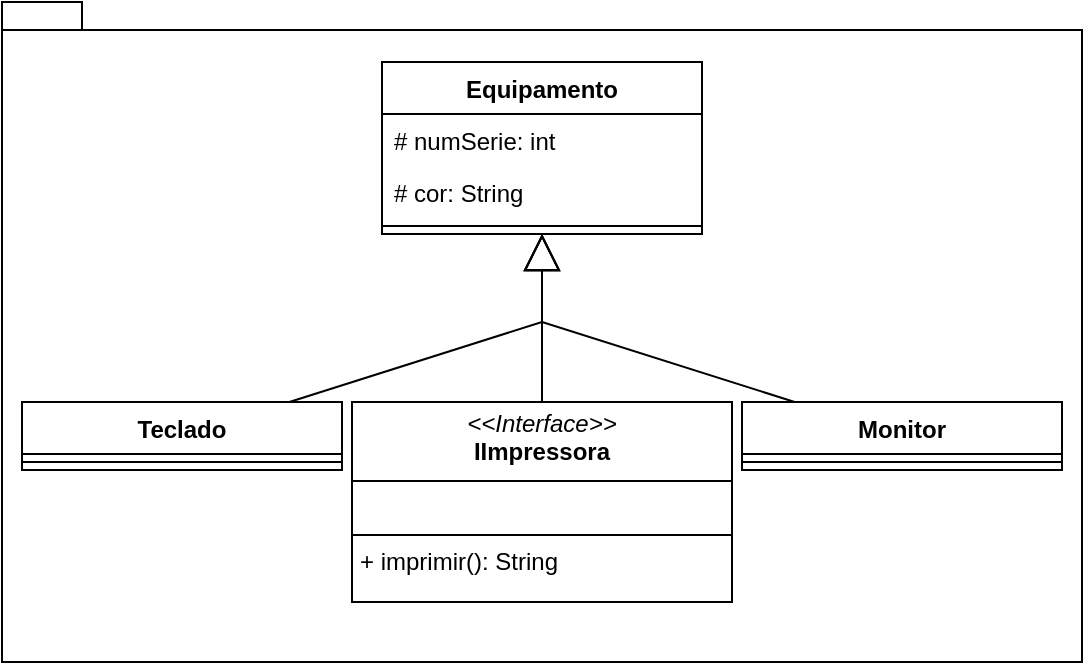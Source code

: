 <mxfile version="24.6.4" type="github">
  <diagram name="Página-1" id="XgC9oCtSY7bUiAqIU9c2">
    <mxGraphModel dx="814" dy="473" grid="1" gridSize="10" guides="1" tooltips="1" connect="1" arrows="1" fold="1" page="1" pageScale="1" pageWidth="827" pageHeight="1169" math="0" shadow="0">
      <root>
        <mxCell id="0" />
        <mxCell id="1" parent="0" />
        <mxCell id="4flxzomesag24Jcf1qUe-21" value="" style="shape=folder;fontStyle=1;spacingTop=10;tabWidth=40;tabHeight=14;tabPosition=left;html=1;whiteSpace=wrap;" vertex="1" parent="1">
          <mxGeometry y="70" width="540" height="330" as="geometry" />
        </mxCell>
        <mxCell id="4flxzomesag24Jcf1qUe-1" value="Equipamento" style="swimlane;fontStyle=1;align=center;verticalAlign=top;childLayout=stackLayout;horizontal=1;startSize=26;horizontalStack=0;resizeParent=1;resizeParentMax=0;resizeLast=0;collapsible=1;marginBottom=0;whiteSpace=wrap;html=1;" vertex="1" parent="1">
          <mxGeometry x="190" y="100" width="160" height="86" as="geometry" />
        </mxCell>
        <mxCell id="4flxzomesag24Jcf1qUe-2" value="# numSerie: int" style="text;strokeColor=none;fillColor=none;align=left;verticalAlign=top;spacingLeft=4;spacingRight=4;overflow=hidden;rotatable=0;points=[[0,0.5],[1,0.5]];portConstraint=eastwest;whiteSpace=wrap;html=1;" vertex="1" parent="4flxzomesag24Jcf1qUe-1">
          <mxGeometry y="26" width="160" height="26" as="geometry" />
        </mxCell>
        <mxCell id="4flxzomesag24Jcf1qUe-5" value="# cor: String" style="text;strokeColor=none;fillColor=none;align=left;verticalAlign=top;spacingLeft=4;spacingRight=4;overflow=hidden;rotatable=0;points=[[0,0.5],[1,0.5]];portConstraint=eastwest;whiteSpace=wrap;html=1;" vertex="1" parent="4flxzomesag24Jcf1qUe-1">
          <mxGeometry y="52" width="160" height="26" as="geometry" />
        </mxCell>
        <mxCell id="4flxzomesag24Jcf1qUe-3" value="" style="line;strokeWidth=1;fillColor=none;align=left;verticalAlign=middle;spacingTop=-1;spacingLeft=3;spacingRight=3;rotatable=0;labelPosition=right;points=[];portConstraint=eastwest;strokeColor=inherit;" vertex="1" parent="4flxzomesag24Jcf1qUe-1">
          <mxGeometry y="78" width="160" height="8" as="geometry" />
        </mxCell>
        <mxCell id="4flxzomesag24Jcf1qUe-6" value="Teclado" style="swimlane;fontStyle=1;align=center;verticalAlign=top;childLayout=stackLayout;horizontal=1;startSize=26;horizontalStack=0;resizeParent=1;resizeParentMax=0;resizeLast=0;collapsible=1;marginBottom=0;whiteSpace=wrap;html=1;" vertex="1" parent="1">
          <mxGeometry x="10" y="270" width="160" height="34" as="geometry" />
        </mxCell>
        <mxCell id="4flxzomesag24Jcf1qUe-9" value="" style="line;strokeWidth=1;fillColor=none;align=left;verticalAlign=middle;spacingTop=-1;spacingLeft=3;spacingRight=3;rotatable=0;labelPosition=right;points=[];portConstraint=eastwest;strokeColor=inherit;" vertex="1" parent="4flxzomesag24Jcf1qUe-6">
          <mxGeometry y="26" width="160" height="8" as="geometry" />
        </mxCell>
        <mxCell id="4flxzomesag24Jcf1qUe-14" value="Monitor" style="swimlane;fontStyle=1;align=center;verticalAlign=top;childLayout=stackLayout;horizontal=1;startSize=26;horizontalStack=0;resizeParent=1;resizeParentMax=0;resizeLast=0;collapsible=1;marginBottom=0;whiteSpace=wrap;html=1;" vertex="1" parent="1">
          <mxGeometry x="370" y="270" width="160" height="34" as="geometry" />
        </mxCell>
        <mxCell id="4flxzomesag24Jcf1qUe-17" value="" style="line;strokeWidth=1;fillColor=none;align=left;verticalAlign=middle;spacingTop=-1;spacingLeft=3;spacingRight=3;rotatable=0;labelPosition=right;points=[];portConstraint=eastwest;strokeColor=inherit;" vertex="1" parent="4flxzomesag24Jcf1qUe-14">
          <mxGeometry y="26" width="160" height="8" as="geometry" />
        </mxCell>
        <mxCell id="4flxzomesag24Jcf1qUe-18" value="" style="endArrow=block;endSize=16;endFill=0;html=1;rounded=0;" edge="1" parent="1" source="4flxzomesag24Jcf1qUe-6" target="4flxzomesag24Jcf1qUe-1">
          <mxGeometry width="160" relative="1" as="geometry">
            <mxPoint x="330" y="250" as="sourcePoint" />
            <mxPoint x="490" y="250" as="targetPoint" />
            <Array as="points">
              <mxPoint x="270" y="230" />
            </Array>
          </mxGeometry>
        </mxCell>
        <mxCell id="4flxzomesag24Jcf1qUe-19" value="" style="endArrow=block;endSize=16;endFill=0;html=1;rounded=0;" edge="1" parent="1" source="4flxzomesag24Jcf1qUe-22" target="4flxzomesag24Jcf1qUe-1">
          <mxGeometry width="160" relative="1" as="geometry">
            <mxPoint x="270" y="270" as="sourcePoint" />
            <mxPoint x="247" y="196" as="targetPoint" />
          </mxGeometry>
        </mxCell>
        <mxCell id="4flxzomesag24Jcf1qUe-20" value="" style="endArrow=block;endSize=16;endFill=0;html=1;rounded=0;" edge="1" parent="1" source="4flxzomesag24Jcf1qUe-14" target="4flxzomesag24Jcf1qUe-1">
          <mxGeometry width="160" relative="1" as="geometry">
            <mxPoint x="135" y="290" as="sourcePoint" />
            <mxPoint x="257" y="206" as="targetPoint" />
            <Array as="points">
              <mxPoint x="270" y="230" />
            </Array>
          </mxGeometry>
        </mxCell>
        <mxCell id="4flxzomesag24Jcf1qUe-22" value="&lt;p style=&quot;margin:0px;margin-top:4px;text-align:center;&quot;&gt;&lt;i&gt;&amp;lt;&amp;lt;Interface&amp;gt;&amp;gt;&lt;/i&gt;&lt;br&gt;&lt;b&gt;IImpressora&lt;/b&gt;&lt;/p&gt;&lt;hr size=&quot;1&quot; style=&quot;border-style:solid;&quot;&gt;&lt;p style=&quot;margin:0px;margin-left:4px;&quot;&gt;&lt;br&gt;&lt;/p&gt;&lt;hr size=&quot;1&quot; style=&quot;border-style:solid;&quot;&gt;&lt;p style=&quot;margin:0px;margin-left:4px;&quot;&gt;+ imprimir(): String&lt;br&gt;&lt;br&gt;&lt;/p&gt;" style="verticalAlign=top;align=left;overflow=fill;html=1;whiteSpace=wrap;" vertex="1" parent="1">
          <mxGeometry x="175" y="270" width="190" height="100" as="geometry" />
        </mxCell>
      </root>
    </mxGraphModel>
  </diagram>
</mxfile>
